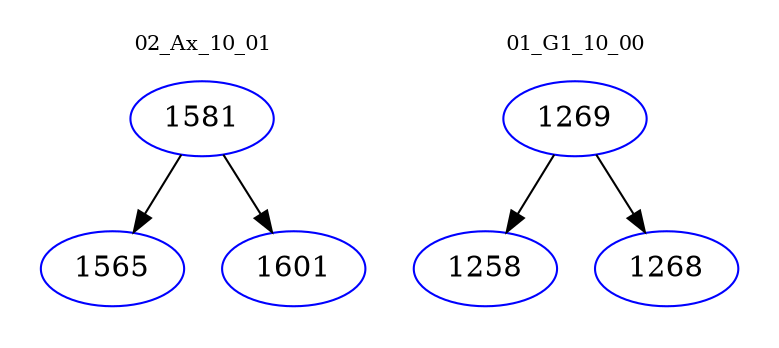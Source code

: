 digraph{
subgraph cluster_0 {
color = white
label = "02_Ax_10_01";
fontsize=10;
T0_1581 [label="1581", color="blue"]
T0_1581 -> T0_1565 [color="black"]
T0_1565 [label="1565", color="blue"]
T0_1581 -> T0_1601 [color="black"]
T0_1601 [label="1601", color="blue"]
}
subgraph cluster_1 {
color = white
label = "01_G1_10_00";
fontsize=10;
T1_1269 [label="1269", color="blue"]
T1_1269 -> T1_1258 [color="black"]
T1_1258 [label="1258", color="blue"]
T1_1269 -> T1_1268 [color="black"]
T1_1268 [label="1268", color="blue"]
}
}
